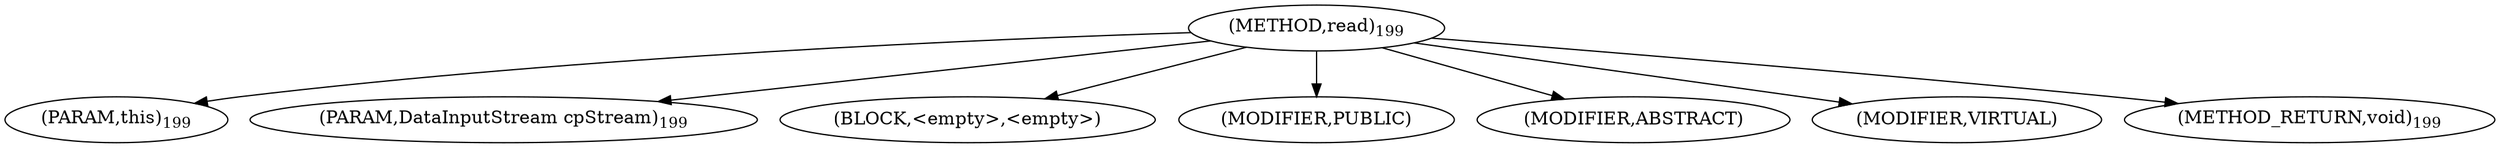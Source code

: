 digraph "read" {  
"251" [label = <(METHOD,read)<SUB>199</SUB>> ]
"252" [label = <(PARAM,this)<SUB>199</SUB>> ]
"253" [label = <(PARAM,DataInputStream cpStream)<SUB>199</SUB>> ]
"254" [label = <(BLOCK,&lt;empty&gt;,&lt;empty&gt;)> ]
"255" [label = <(MODIFIER,PUBLIC)> ]
"256" [label = <(MODIFIER,ABSTRACT)> ]
"257" [label = <(MODIFIER,VIRTUAL)> ]
"258" [label = <(METHOD_RETURN,void)<SUB>199</SUB>> ]
  "251" -> "252" 
  "251" -> "253" 
  "251" -> "254" 
  "251" -> "255" 
  "251" -> "256" 
  "251" -> "257" 
  "251" -> "258" 
}
